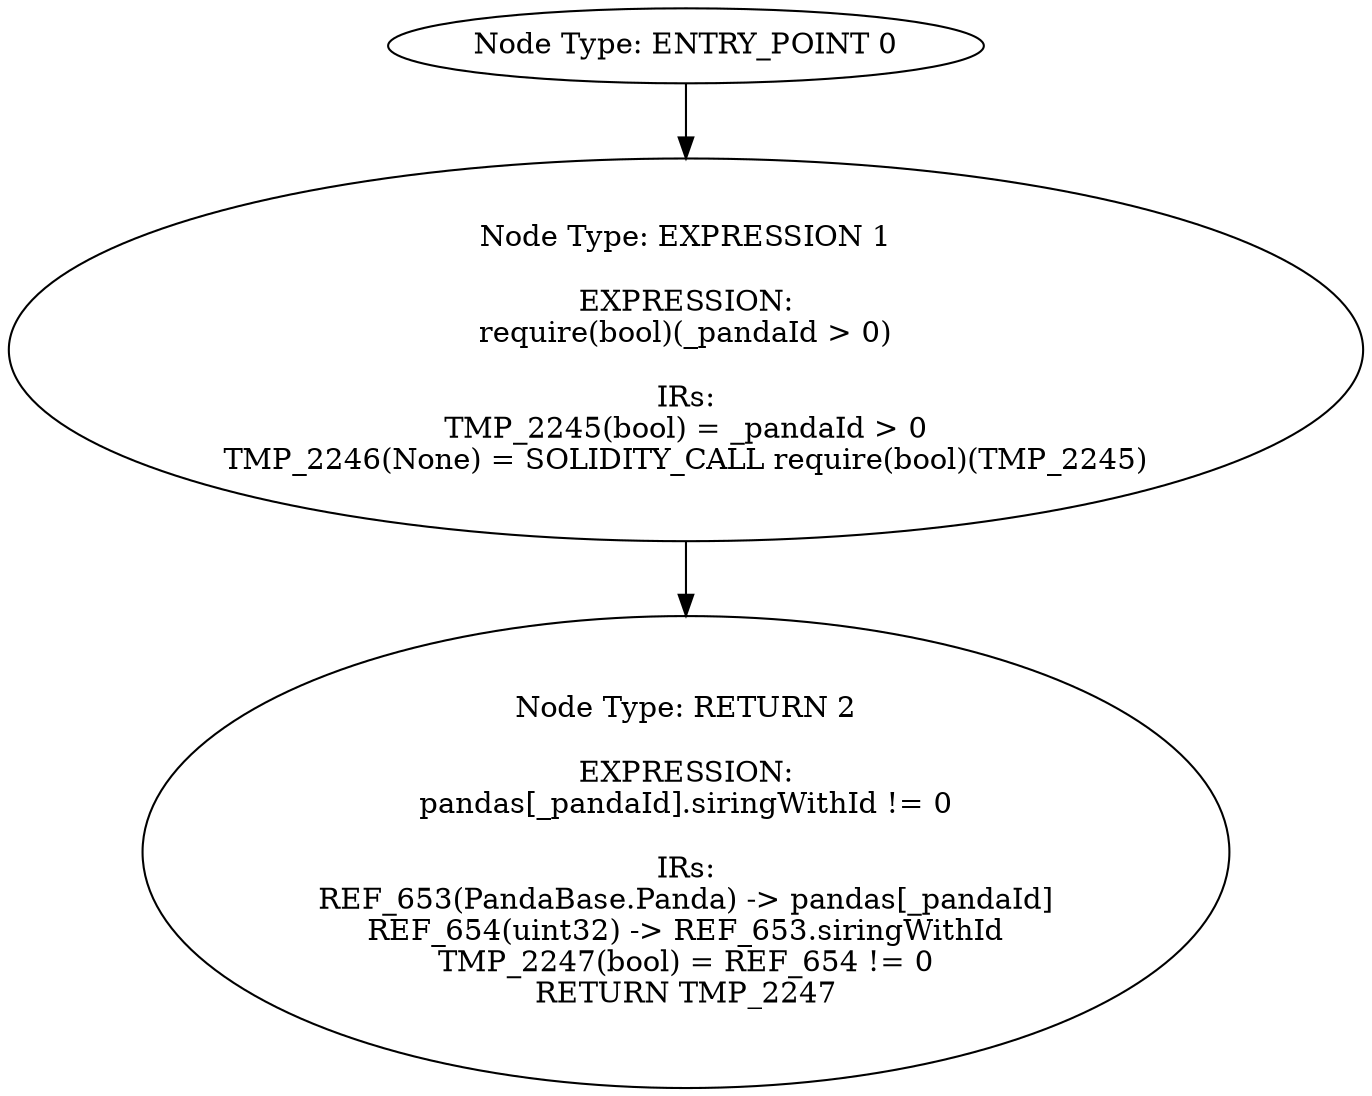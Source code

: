 digraph{
0[label="Node Type: ENTRY_POINT 0
"];
0->1;
1[label="Node Type: EXPRESSION 1

EXPRESSION:
require(bool)(_pandaId > 0)

IRs:
TMP_2245(bool) = _pandaId > 0
TMP_2246(None) = SOLIDITY_CALL require(bool)(TMP_2245)"];
1->2;
2[label="Node Type: RETURN 2

EXPRESSION:
pandas[_pandaId].siringWithId != 0

IRs:
REF_653(PandaBase.Panda) -> pandas[_pandaId]
REF_654(uint32) -> REF_653.siringWithId
TMP_2247(bool) = REF_654 != 0
RETURN TMP_2247"];
}
